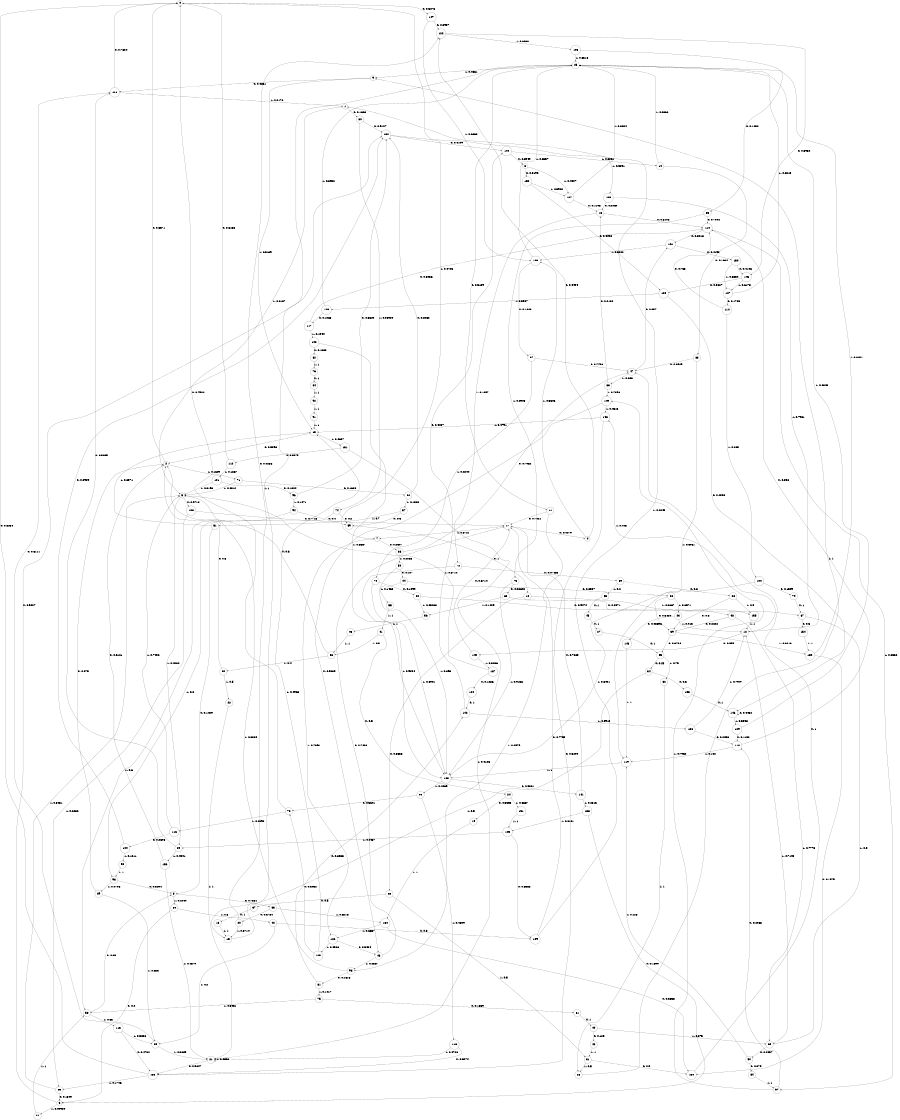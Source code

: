 digraph "ch6randomL11" {
size = "6,8.5";
ratio = "fill";
node [shape = circle];
node [fontsize = 24];
edge [fontsize = 24];
0 -> 147 [label = "0: 0.5275   "];
0 -> 7 [label = "1: 0.4725   "];
1 -> 80 [label = "0: 0.1863   "];
1 -> 5 [label = "1: 0.8137   "];
2 -> 0 [label = "0: 0.8371   "];
2 -> 71 [label = "1: 0.1629   "];
3 -> 152 [label = "0: 0.5193   "];
3 -> 107 [label = "1: 0.4807   "];
4 -> 122 [label = "0: 0.4494   "];
4 -> 106 [label = "1: 0.5506   "];
5 -> 108 [label = "0: 0.5718   "];
5 -> 29 [label = "1: 0.4282   "];
6 -> 132 [label = "0: 0.9007   "];
6 -> 77 [label = "1: 0.09929  "];
7 -> 66 [label = "0: 0.2307   "];
7 -> 126 [label = "1: 0.7693   "];
8 -> 33 [label = "0: 0.7551   "];
8 -> 54 [label = "1: 0.2449   "];
9 -> 111 [label = "0: 0.4861   "];
9 -> 13 [label = "1: 0.5139   "];
10 -> 38 [label = "0: 0.3333   "];
10 -> 155 [label = "1: 0.6667   "];
11 -> 17 [label = "0: 0.7021   "];
11 -> 98 [label = "1: 0.2979   "];
12 -> 140 [label = "0: 0.555    "];
12 -> 148 [label = "1: 0.445    "];
13 -> 2 [label = "0: 0.5393   "];
13 -> 131 [label = "1: 0.4607   "];
14 -> 88 [label = "0: 0.1634   "];
14 -> 25 [label = "1: 0.8366   "];
15 -> 25 [label = "1: 1        "];
16 -> 110 [label = "0: 0.8103   "];
16 -> 72 [label = "1: 0.1897   "];
17 -> 4 [label = "0: 0.4279   "];
17 -> 7 [label = "1: 0.5721   "];
18 -> 15 [label = "1: 1        "];
19 -> 134 [label = "1: 1        "];
20 -> 122 [label = "0: 0.4286   "];
20 -> 15 [label = "1: 0.5714   "];
21 -> 133 [label = "0: 0.5647   "];
21 -> 21 [label = "1: 0.4353   "];
22 -> 21 [label = "1: 1        "];
23 -> 143 [label = "0: 0.08696  "];
23 -> 12 [label = "1: 0.913    "];
24 -> 19 [label = "0: 0.3333   "];
24 -> 151 [label = "1: 0.6667   "];
25 -> 11 [label = "0: 0.5139   "];
25 -> 9 [label = "1: 0.4861   "];
26 -> 9 [label = "1: 1        "];
27 -> 35 [label = "0: 1        "];
28 -> 39 [label = "0: 0.3429   "];
28 -> 23 [label = "1: 0.6571   "];
29 -> 111 [label = "0: 0.5659   "];
29 -> 156 [label = "1: 0.4341   "];
30 -> 2 [label = "0: 0.5      "];
30 -> 22 [label = "1: 0.5      "];
31 -> 130 [label = "0: 0.5      "];
31 -> 26 [label = "1: 0.5      "];
32 -> 26 [label = "1: 1        "];
33 -> 20 [label = "0: 0.3784   "];
33 -> 134 [label = "1: 0.6216   "];
34 -> 153 [label = "0: 0.5      "];
34 -> 15 [label = "1: 0.5      "];
35 -> 34 [label = "0: 0.25     "];
35 -> 32 [label = "1: 0.75     "];
36 -> 2 [label = "0: 0.6      "];
36 -> 30 [label = "1: 0.4      "];
37 -> 18 [label = "0: 1        "];
38 -> 37 [label = "0: 0.5      "];
38 -> 31 [label = "1: 0.5      "];
39 -> 35 [label = "0: 0.3784   "];
39 -> 139 [label = "1: 0.6216   "];
40 -> 31 [label = "1: 1        "];
41 -> 24 [label = "0: 0.5      "];
41 -> 36 [label = "1: 0.5      "];
42 -> 109 [label = "0: 0.8      "];
42 -> 85 [label = "1: 0.2      "];
43 -> 36 [label = "1: 1        "];
44 -> 28 [label = "0: 0.8537   "];
44 -> 55 [label = "1: 0.1463   "];
45 -> 27 [label = "0: 1        "];
46 -> 17 [label = "0: 0.7433   "];
46 -> 98 [label = "1: 0.2567   "];
47 -> 121 [label = "0: 0.357    "];
47 -> 83 [label = "1: 0.643    "];
48 -> 39 [label = "0: 0.2222   "];
48 -> 65 [label = "1: 0.7778   "];
49 -> 40 [label = "0: 0.125    "];
49 -> 65 [label = "1: 0.875    "];
50 -> 84 [label = "0: 0.875    "];
50 -> 119 [label = "1: 0.125    "];
51 -> 8 [label = "0: 0.1429   "];
51 -> 13 [label = "1: 0.8571   "];
52 -> 44 [label = "0: 0.107    "];
52 -> 103 [label = "1: 0.893    "];
53 -> 45 [label = "0: 1        "];
54 -> 6 [label = "0: 0.2      "];
54 -> 42 [label = "1: 0.8      "];
55 -> 41 [label = "1: 1        "];
56 -> 43 [label = "1: 1        "];
57 -> 59 [label = "0: 0.3      "];
57 -> 51 [label = "1: 0.7      "];
58 -> 8 [label = "0: 0.65     "];
58 -> 115 [label = "1: 0.35     "];
59 -> 10 [label = "0: 1        "];
60 -> 48 [label = "0: 0.9474   "];
60 -> 56 [label = "1: 0.05263  "];
61 -> 49 [label = "0: 1        "];
62 -> 132 [label = "0: 0.8462   "];
62 -> 57 [label = "1: 0.1538   "];
63 -> 67 [label = "0: 0.8571   "];
63 -> 56 [label = "1: 0.1429   "];
64 -> 92 [label = "1: 1        "];
65 -> 50 [label = "0: 0.2857   "];
65 -> 12 [label = "1: 0.7143   "];
66 -> 47 [label = "0: 0.7962   "];
66 -> 52 [label = "1: 0.2038   "];
67 -> 154 [label = "0: 0.5      "];
67 -> 65 [label = "1: 0.5      "];
68 -> 39 [label = "0: 0.5      "];
68 -> 155 [label = "1: 0.5      "];
69 -> 68 [label = "0: 0.8      "];
69 -> 53 [label = "1: 0.2      "];
70 -> 60 [label = "0: 0.1099   "];
70 -> 103 [label = "1: 0.8901   "];
71 -> 62 [label = "0: 0.1688   "];
71 -> 5 [label = "1: 0.8312   "];
72 -> 69 [label = "0: 0.07463  "];
72 -> 103 [label = "1: 0.9254   "];
73 -> 63 [label = "0: 0.08642  "];
73 -> 103 [label = "1: 0.9136   "];
74 -> 59 [label = "0: 0.2      "];
74 -> 93 [label = "1: 0.8      "];
75 -> 61 [label = "0: 0.1569   "];
75 -> 58 [label = "1: 0.8431   "];
76 -> 64 [label = "0: 1        "];
77 -> 58 [label = "1: 1        "];
78 -> 0 [label = "0: 0.7902   "];
78 -> 116 [label = "1: 0.2098   "];
79 -> 67 [label = "0: 1        "];
80 -> 132 [label = "0: 0.9107   "];
80 -> 74 [label = "1: 0.08929  "];
81 -> 142 [label = "0: 0.8583   "];
81 -> 75 [label = "1: 0.1417   "];
82 -> 76 [label = "1: 1        "];
83 -> 16 [label = "0: 0.2102   "];
83 -> 149 [label = "1: 0.7898   "];
84 -> 97 [label = "1: 1        "];
85 -> 111 [label = "0: 0.6111   "];
85 -> 21 [label = "1: 0.3889   "];
86 -> 110 [label = "0: 0.7092   "];
86 -> 73 [label = "1: 0.2908   "];
87 -> 47 [label = "0: 0.7756   "];
87 -> 70 [label = "1: 0.2244   "];
88 -> 47 [label = "0: 0.6949   "];
88 -> 119 [label = "1: 0.3051   "];
89 -> 2 [label = "0: 0.375    "];
89 -> 85 [label = "1: 0.625    "];
90 -> 78 [label = "0: 0.5691   "];
90 -> 113 [label = "1: 0.4309   "];
91 -> 13 [label = "1: 1        "];
92 -> 91 [label = "1: 1        "];
93 -> 8 [label = "0: 0.5294   "];
93 -> 89 [label = "1: 0.4706   "];
94 -> 59 [label = "0: 0.4      "];
94 -> 58 [label = "1: 0.6      "];
95 -> 93 [label = "1: 1        "];
96 -> 132 [label = "0: 0.8529   "];
96 -> 94 [label = "1: 0.1471   "];
97 -> 118 [label = "0: 0.2068   "];
97 -> 149 [label = "1: 0.7932   "];
98 -> 81 [label = "0: 0.1616   "];
98 -> 5 [label = "1: 0.8384   "];
99 -> 6 [label = "0: 0.1549   "];
99 -> 5 [label = "1: 0.8451   "];
100 -> 79 [label = "0: 0.1509   "];
100 -> 103 [label = "1: 0.8491   "];
101 -> 96 [label = "0: 0.1804   "];
101 -> 5 [label = "1: 0.8196   "];
102 -> 82 [label = "0: 0.1333   "];
102 -> 103 [label = "1: 0.8667   "];
103 -> 141 [label = "0: 0.5331   "];
103 -> 90 [label = "1: 0.4669   "];
104 -> 132 [label = "0: 0.8989   "];
104 -> 95 [label = "1: 0.1011   "];
105 -> 86 [label = "0: 0.1482   "];
105 -> 25 [label = "1: 0.8518   "];
106 -> 87 [label = "0: 0.1643   "];
106 -> 25 [label = "1: 0.8357   "];
107 -> 16 [label = "0: 0.1196   "];
107 -> 25 [label = "1: 0.8804   "];
108 -> 17 [label = "0: 0.7718   "];
108 -> 99 [label = "1: 0.2282   "];
109 -> 17 [label = "0: 0.7755   "];
109 -> 1 [label = "1: 0.2245   "];
110 -> 121 [label = "0: 0.3418   "];
110 -> 97 [label = "1: 0.6582   "];
111 -> 0 [label = "0: 0.7824   "];
111 -> 1 [label = "1: 0.2176   "];
112 -> 0 [label = "0: 0.8133   "];
112 -> 101 [label = "1: 0.1867   "];
113 -> 133 [label = "0: 0.5274   "];
113 -> 21 [label = "1: 0.4726   "];
114 -> 110 [label = "0: 0.735    "];
114 -> 100 [label = "1: 0.265    "];
115 -> 133 [label = "0: 0.4762   "];
115 -> 85 [label = "1: 0.5238   "];
116 -> 104 [label = "0: 0.2598   "];
116 -> 5 [label = "1: 0.7402   "];
117 -> 110 [label = "0: 0.8056   "];
117 -> 102 [label = "1: 0.1944   "];
118 -> 110 [label = "0: 0.858    "];
118 -> 119 [label = "1: 0.142    "];
119 -> 103 [label = "1: 1        "];
120 -> 146 [label = "0: 0.4053   "];
120 -> 128 [label = "1: 0.5947   "];
121 -> 150 [label = "0: 0.4198   "];
121 -> 106 [label = "1: 0.5802   "];
122 -> 145 [label = "0: 0.3932   "];
122 -> 105 [label = "1: 0.6068   "];
123 -> 109 [label = "0: 0.5563   "];
123 -> 29 [label = "1: 0.4437   "];
124 -> 142 [label = "0: 1        "];
125 -> 78 [label = "0: 0.5032   "];
125 -> 13 [label = "1: 0.4968   "];
126 -> 46 [label = "0: 0.5434   "];
126 -> 125 [label = "1: 0.4566   "];
127 -> 114 [label = "0: 0.1785   "];
127 -> 25 [label = "1: 0.8215   "];
128 -> 117 [label = "0: 0.1068   "];
128 -> 25 [label = "1: 0.8932   "];
129 -> 118 [label = "0: 0.1152   "];
129 -> 25 [label = "1: 0.8848   "];
130 -> 47 [label = "0: 1        "];
131 -> 112 [label = "0: 0.5875   "];
131 -> 21 [label = "1: 0.4125   "];
132 -> 144 [label = "0: 0.4109   "];
132 -> 135 [label = "1: 0.5891   "];
133 -> 0 [label = "0: 0.8254   "];
133 -> 99 [label = "1: 0.1746   "];
134 -> 130 [label = "0: 0.3333   "];
134 -> 126 [label = "1: 0.6667   "];
135 -> 16 [label = "0: 0.2069   "];
135 -> 12 [label = "1: 0.7931   "];
136 -> 118 [label = "0: 0.2053   "];
136 -> 12 [label = "1: 0.7947   "];
137 -> 124 [label = "0: 0.1286   "];
137 -> 5 [label = "1: 0.8714   "];
138 -> 6 [label = "0: 0.1899   "];
138 -> 123 [label = "1: 0.8101   "];
139 -> 130 [label = "0: 0.1579   "];
139 -> 25 [label = "1: 0.8421   "];
140 -> 17 [label = "0: 0.6714   "];
140 -> 137 [label = "1: 0.3286   "];
141 -> 17 [label = "0: 0.7685   "];
141 -> 138 [label = "1: 0.2315   "];
142 -> 144 [label = "0: 0.4087   "];
142 -> 136 [label = "1: 0.5913   "];
143 -> 119 [label = "1: 1        "];
144 -> 3 [label = "0: 0.3949   "];
144 -> 14 [label = "1: 0.6051   "];
145 -> 120 [label = "0: 0.3827   "];
145 -> 127 [label = "1: 0.6173   "];
146 -> 146 [label = "0: 0.4452   "];
146 -> 129 [label = "1: 0.5548   "];
147 -> 122 [label = "0: 0.3937   "];
147 -> 106 [label = "1: 0.6063   "];
148 -> 133 [label = "0: 0.5209   "];
148 -> 13 [label = "1: 0.4791   "];
149 -> 46 [label = "0: 0.5385   "];
149 -> 148 [label = "1: 0.4615   "];
150 -> 145 [label = "0: 0.4146   "];
150 -> 127 [label = "1: 0.5854   "];
151 -> 123 [label = "1: 1        "];
152 -> 120 [label = "0: 0.4098   "];
152 -> 107 [label = "1: 0.5902   "];
153 -> 146 [label = "0: 1        "];
154 -> 139 [label = "1: 1        "];
155 -> 12 [label = "1: 1        "];
156 -> 2 [label = "0: 0.5121   "];
156 -> 21 [label = "1: 0.4879   "];
}